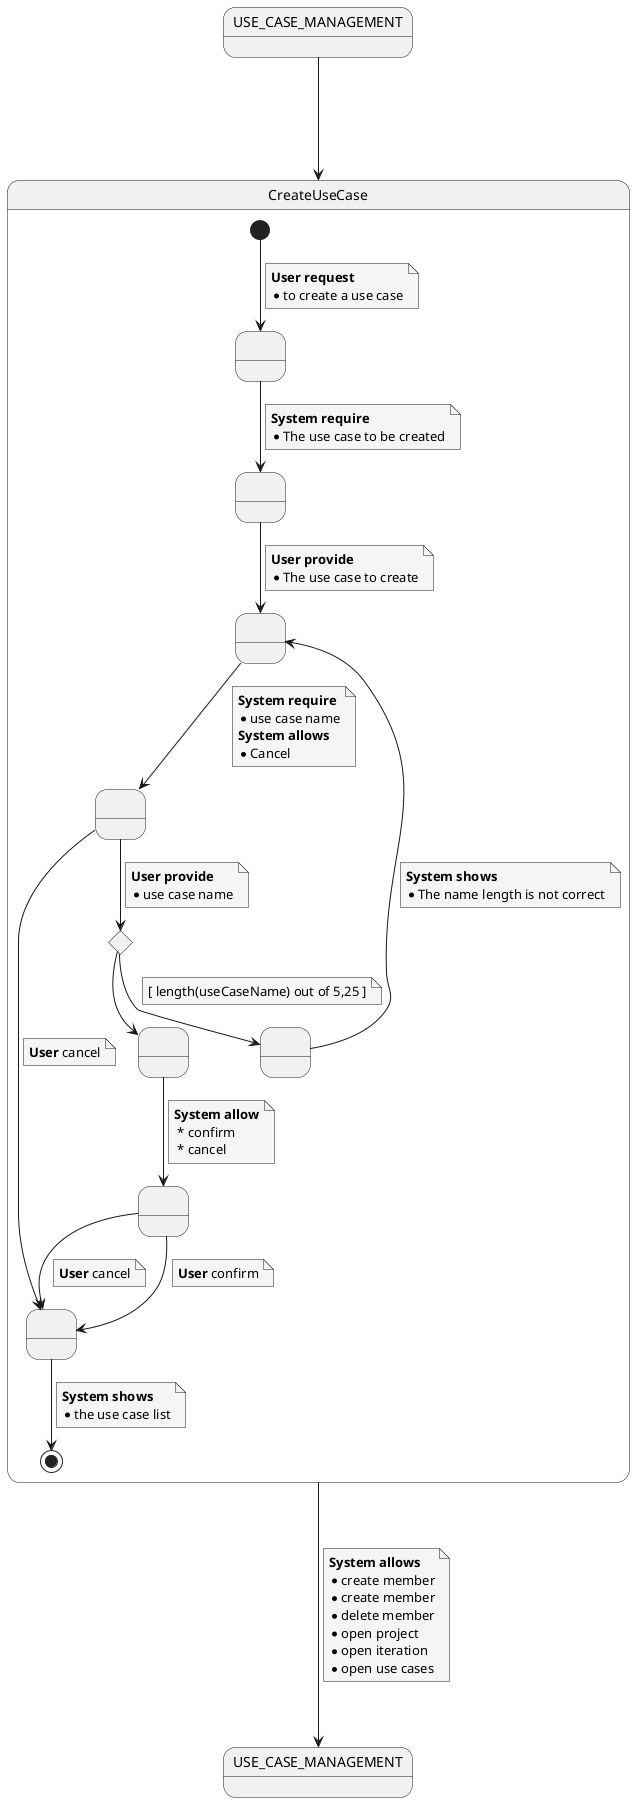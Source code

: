 @startuml
skinparam NoteBackgroundColor #whiteSmoke


'Initial/end states
state init as "USE_CASE_MANAGEMENT"
state end as "USE_CASE_MANAGEMENT"

init ---> CreateUseCase
CreateUseCase ---> end
note on link
<b>System allows</b>
* create member
* create member
* delete member
* open project
* open iteration
* open use cases
end note

'Use case specfication
state CreateUseCase {
    state createOrdered as " "
    state requiredUseCaseToCreate as " "
    state selectedUseCase as " "
    state editUseCase as " "
    state editedUseCase  <<choice>>
    state requireToConfirm  as " "
    state savedUseCase as " "
    state errorValidation as " "
    state toConfirm as " "

    'Main path
    [*] --> createOrdered
    note on link
        <b>User request</b>
        * to create a use case
    end note
    createOrdered --> requiredUseCaseToCreate
    note on link
        <b>System require</b>
        * The use case to be created
    end note
    requiredUseCaseToCreate --> selectedUseCase
    note on link
        <b>User provide</b>
        * The use case to create
    end note
    selectedUseCase --> editUseCase
    note on link
        <b>System require</b>
        * use case name
        <b>System allows</b>
        * Cancel
    end note
    editUseCase --> editedUseCase
    note on link
        <b>User provide</b>
        * use case name
    end note
    editedUseCase --> toConfirm
    toConfirm --> requireToConfirm
            note on link
            <b>System allow</b>
             * confirm
             * cancel
            end note
    requireToConfirm --> savedUseCase
        note on link
        <b>User</b> confirm
        end note
    savedUseCase --> [*]
           note on link
           <b>System shows</b>
           * the use case list
           end note

    'variation path
    editedUseCase --> errorValidation
        note on link
        [ length(useCaseName) out of 5,25 ]
        end note

    errorValidation --> selectedUseCase
            note on link
            <b>System shows</b>
            * The name length is not correct
            end note

    'variation path
    requireToConfirm --> savedUseCase
    note on link
          <b>User</b> cancel
    end note

    'variation path
    editUseCase --> savedUseCase
    note on link
          <b>User</b> cancel
    end note

}

@enduml

